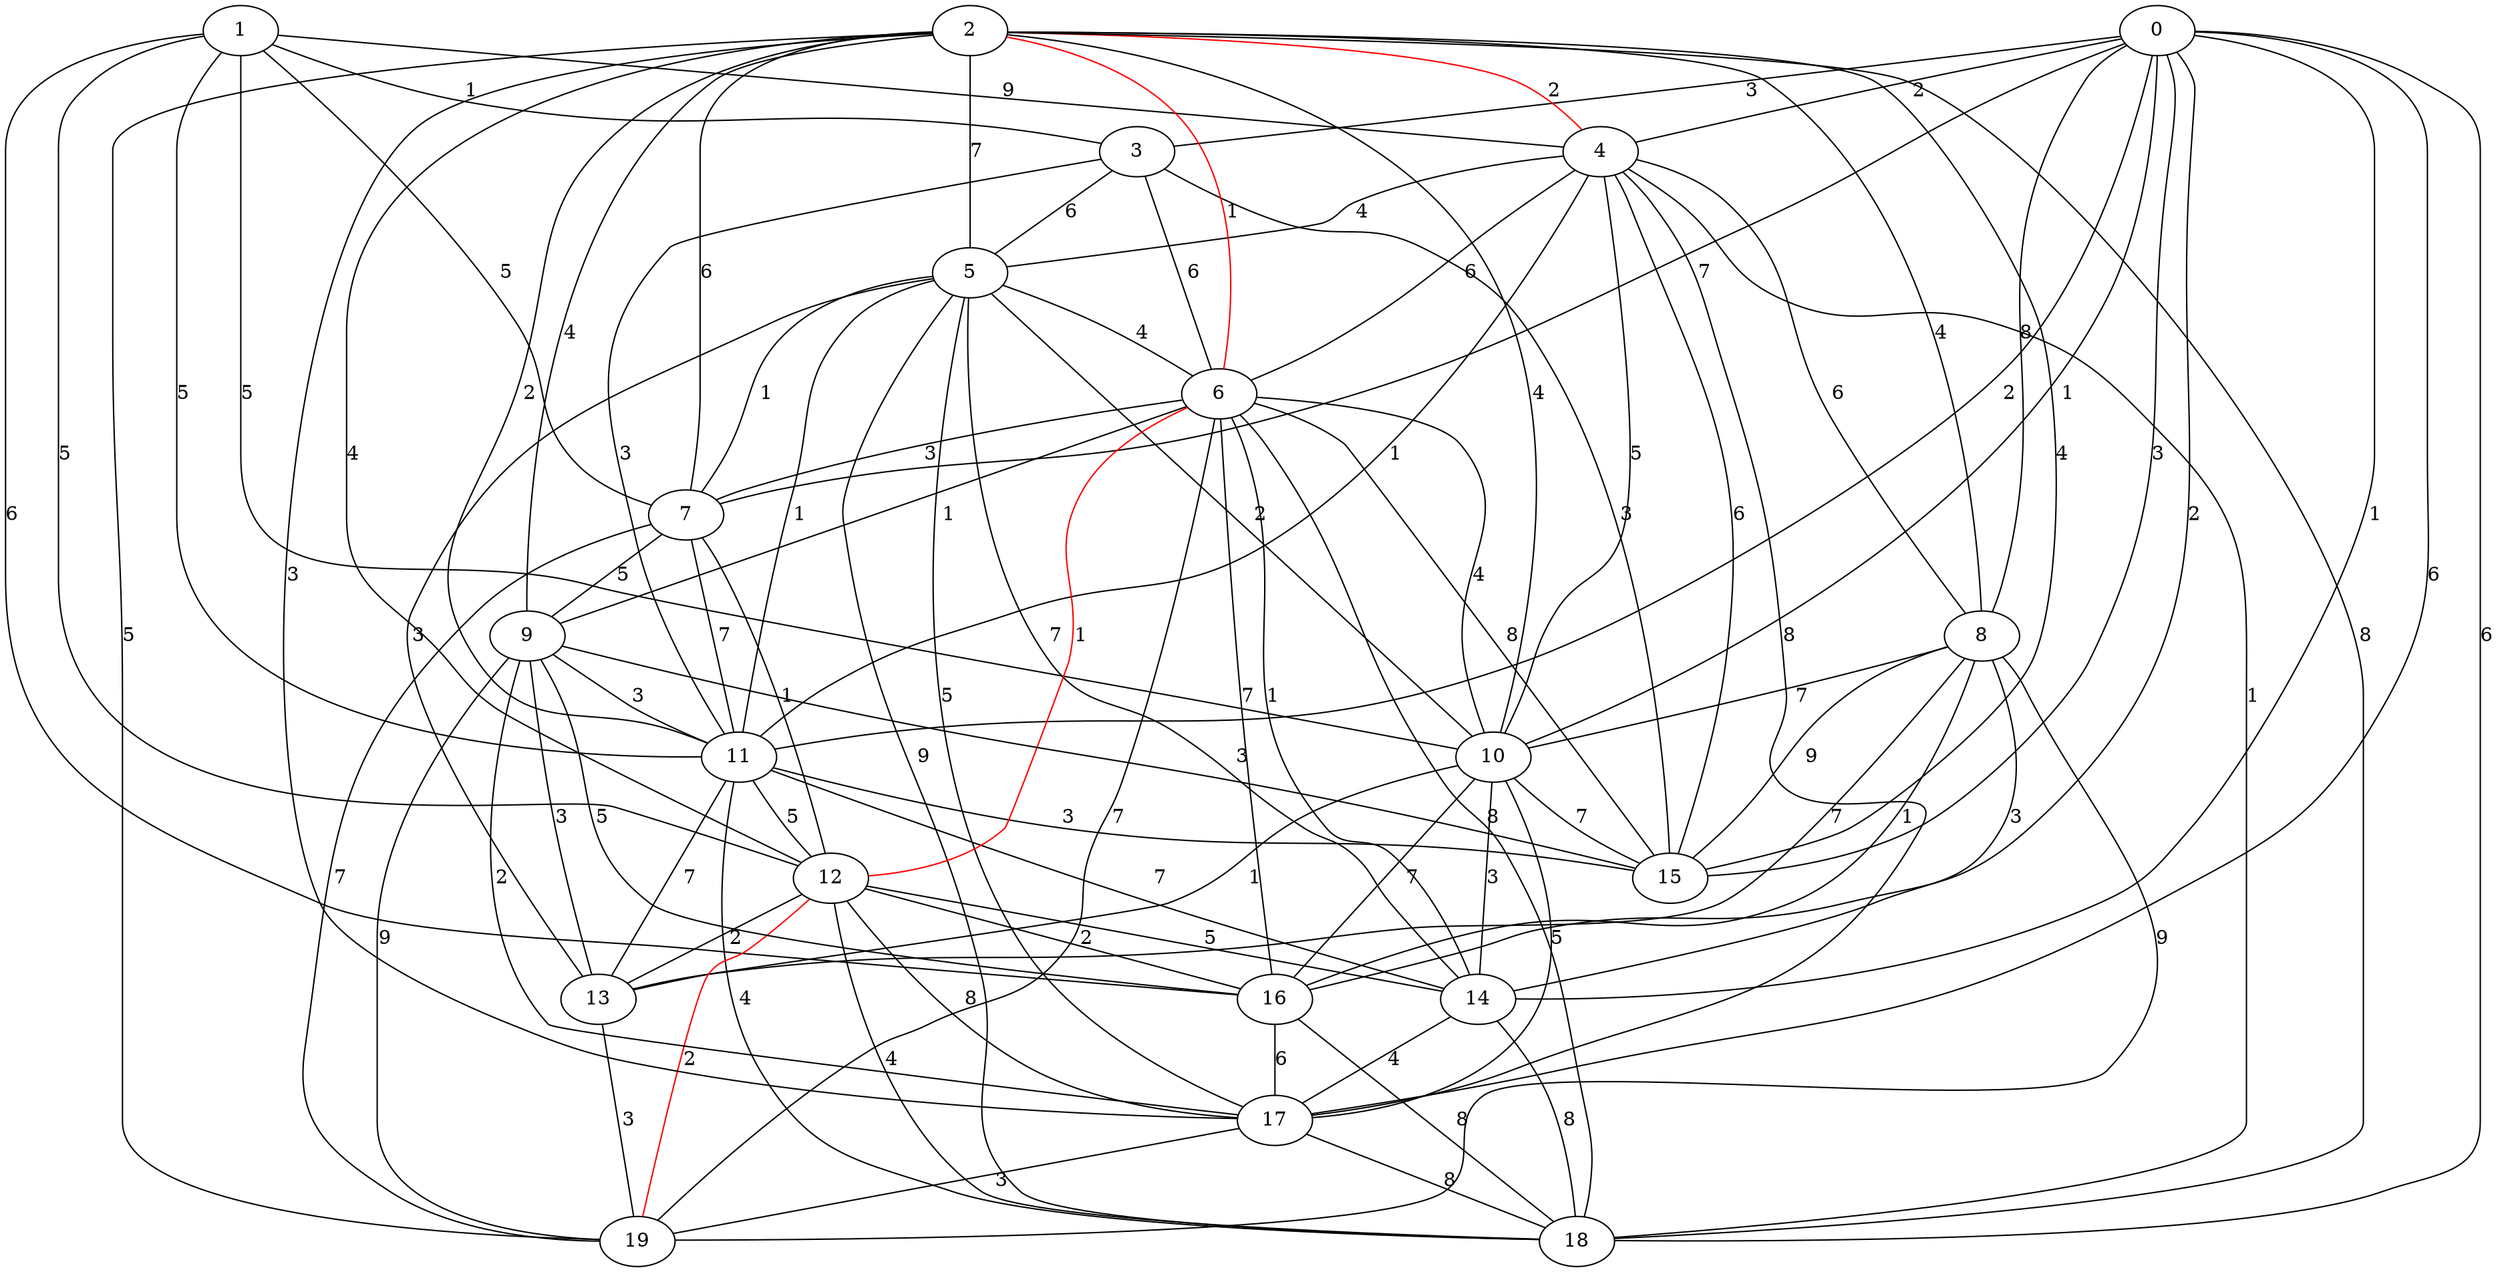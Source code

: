 graph weighted1
 { 
0 -- 3 [label=3] ;
0 -- 4 [label=2] ;
0 -- 7 [label=7] ;
0 -- 8 [label=8] ;
0 -- 10 [label=1] ;
0 -- 11 [label=2] ;
0 -- 14 [label=1] ;
0 -- 15 [label=3] ;
0 -- 16 [label=2] ;
0 -- 17 [label=6] ;
0 -- 18 [label=6] ;
1 -- 3 [label=1] ;
1 -- 4 [label=9] ;
1 -- 7 [label=5] ;
1 -- 10 [label=5] ;
1 -- 11 [label=5] ;
1 -- 12 [label=5] ;
1 -- 16 [label=6] ;
2 -- 4  [label=2] [color=red];
2 -- 5 [label=7] ;
2 -- 6  [label=1] [color=red];
2 -- 7 [label=6] ;
2 -- 8 [label=4] ;
2 -- 9 [label=4] ;
2 -- 10 [label=4] ;
2 -- 11 [label=2] ;
2 -- 12 [label=4] ;
2 -- 15 [label=4] ;
2 -- 17 [label=3] ;
2 -- 18 [label=8] ;
2 -- 19 [label=5] ;
3 -- 5 [label=6] ;
3 -- 6 [label=6] ;
3 -- 11 [label=3] ;
3 -- 15 [label=3] ;
4 -- 5 [label=4] ;
4 -- 6 [label=6] ;
4 -- 8 [label=6] ;
4 -- 10 [label=5] ;
4 -- 11 [label=1] ;
4 -- 15 [label=6] ;
4 -- 17 [label=8] ;
4 -- 18 [label=1] ;
5 -- 6 [label=4] ;
5 -- 7 [label=1] ;
5 -- 10 [label=2] ;
5 -- 11 [label=1] ;
5 -- 13 [label=3] ;
5 -- 14 [label=7] ;
5 -- 17 [label=5] ;
5 -- 18 [label=9] ;
6 -- 7 [label=3] ;
6 -- 9 [label=1] ;
6 -- 10 [label=4] ;
6 -- 12  [label=1] [color=red];
6 -- 14 [label=1] ;
6 -- 15 [label=8] ;
6 -- 16 [label=7] ;
6 -- 18 [label=8] ;
6 -- 19 [label=7] ;
7 -- 9 [label=5] ;
7 -- 11 [label=7] ;
7 -- 12 [label=1] ;
7 -- 19 [label=7] ;
8 -- 10 [label=7] ;
8 -- 13 [label=7] ;
8 -- 14 [label=3] ;
8 -- 15 [label=9] ;
8 -- 16 [label=1] ;
8 -- 19 [label=9] ;
9 -- 11 [label=3] ;
9 -- 13 [label=3] ;
9 -- 15 [label=3] ;
9 -- 16 [label=5] ;
9 -- 17 [label=2] ;
9 -- 19 [label=9] ;
10 -- 13 [label=1] ;
10 -- 14 [label=3] ;
10 -- 15 [label=7] ;
10 -- 16 [label=7] ;
10 -- 17 [label=5] ;
11 -- 12 [label=5] ;
11 -- 13 [label=7] ;
11 -- 14 [label=7] ;
11 -- 15 [label=3] ;
11 -- 18 [label=4] ;
12 -- 13 [label=2] ;
12 -- 14 [label=5] ;
12 -- 16 [label=2] ;
12 -- 17 [label=8] ;
12 -- 18 [label=4] ;
12 -- 19  [label=2] [color=red];
13 -- 19 [label=3] ;
14 -- 17 [label=4] ;
14 -- 18 [label=8] ;
15
16 -- 17 [label=6] ;
16 -- 18 [label=8] ;
17 -- 18 [label=8] ;
17 -- 19 [label=3] ;
18
19

}